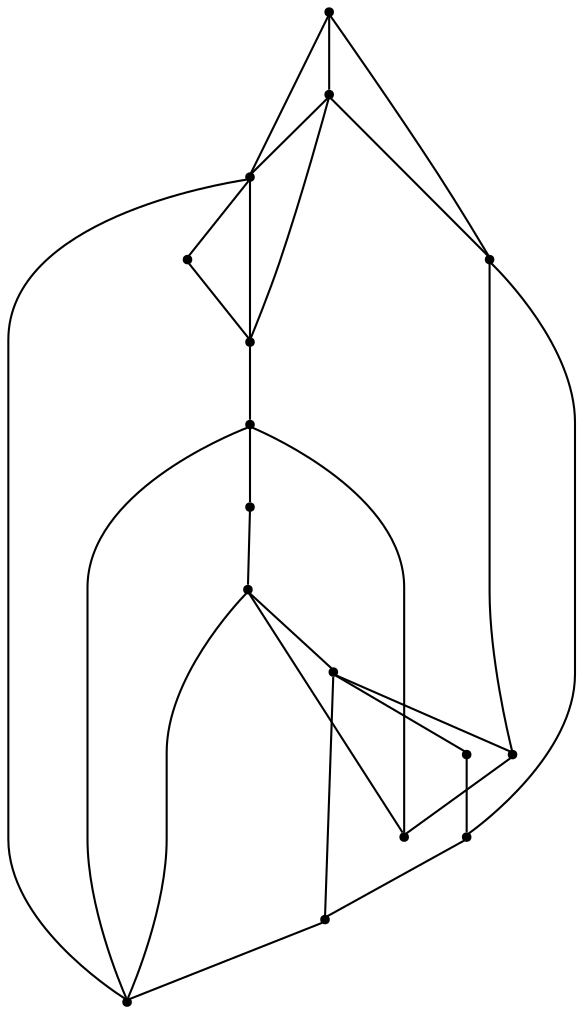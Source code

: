 graph {
  node [shape=point,comment="{\"directed\":false,\"doi\":\"10.1007/978-3-319-27261-0_19\",\"figure\":\"4 (1)\"}"]

  v0 [pos="706.7699061093223,417.90478516792666"]
  v1 [pos="674.4522374058814,417.90478516792666"]
  v2 [pos="609.8179968992051,417.90478516792666"]
  v3 [pos="577.5003281957643,417.90478516792666"]
  v4 [pos="545.1826594923234,417.90478516792666"]
  v5 [pos="512.865046428748,417.90478516792666"]
  v6 [pos="465.2272428088133,417.90478516792666"]
  v7 [pos="432.07300488213883,417.90478516792666"]
  v8 [pos="367.44186431082517,417.90478516792666"]
  v9 [pos="335.12422740159315,417.90478516792666"]
  v10 [pos="302.8055094892603,417.90478516792666"]
  v11 [pos="270.4889178146442,417.90478516792666"]
  v12 [pos="238.17127295686004,417.90478516792666"]
  v13 [pos="642.1360630302565,417.90082683743753"]
  v14 [pos="496.70745999972496,417.90082683743753"]
  v15 [pos="399.75680666085725,417.90082683743753"]

  v0 -- v11 [id="-1",pos="706.7699061093223,417.90478516792666 706.3583300757726,418.87179417858823 706.3583300757726,418.87179417858823 700.8616200731304,424.7559716775251 695.3690433176387,430.6443459605951 684.3756233123544,442.4210627329159 655.4668660932804,453.79774967218907 626.5581088742065,465.1786016017761 579.7214875230565,476.1718550816188 535.6394528381619,480.6183478706065 491.55328490611697,485.06484065959427 450.21334176340025,482.9728709445356 410.5778861570758,477.48039329801856 370.9382019209745,471.98375066118757 333.0030052212655,463.08660009289827 309.97849761649354,452.75176481465974 286.95399001172166,442.4210627329159 278.84436833745497,430.6443459605951 274.78955750032156,424.7559716775251 270.4889178146442,417.90478516792666 270.4889178146442,417.90478516792666 270.4889178146442,417.90478516792666"]
  v12 -- v2 [id="-2",pos="238.17127295686004,417.90478516792666 243.55545133155744,407.1323715561772 243.55545133155744,407.1323715561772 243.55545133155744,407.1323715561772 248.94380667044237,396.3641229347416 259.7163682039575,374.81513072092883 318.9632866835365,364.04688209949325 378.2102369573244,353.2702717036107 485.9357251156399,353.2702717036107 542.4905961377693,364.04688209949325 599.04543536569,374.81513072092883 604.4337907045749,396.3641229347416 607.1216731206653,407.1323715561772 609.8179968992051,417.90478516792666 609.8179968992051,417.90478516792666 609.8179968992051,417.90478516792666"]
  v11 -- v5 [id="-3",pos="270.4889178146442,417.90478516792666 275.87310413789385,409.8244178146265 275.87310413789385,409.8244178146265 275.87310413789385,409.8244178146265 281.2614594767788,401.7482472454594 292.03400511318944,385.5875443326783 327.04375306828877,377.50717697937813 362.05350102338804,369.43097461639184 421.3004195029671,369.43097461639184 456.3143642936344,377.50717697937813 491.3241122487337,385.5875443326783 502.0924928437852,401.7482472454594 507.4808481826701,409.8244178146265 512.865046428748,417.90478516792666 512.865046428748,417.90478516792666 512.865046428748,417.90478516792666"]
  v5 -- v4 [id="-5",pos="512.865046428748,417.90478516792666 545.1826594923234,417.90478516792666 545.1826594923234,417.90478516792666 545.1826594923234,417.90478516792666"]
  v4 -- v3 [id="-6",pos="545.1826594923234,417.90478516792666 577.5003281957643,417.90478516792666 577.5003281957643,417.90478516792666 577.5003281957643,417.90478516792666"]
  v3 -- v2 [id="-7",pos="577.5003281957643,417.90478516792666 609.8179968992051,417.90478516792666 609.8179968992051,417.90478516792666 609.8179968992051,417.90478516792666"]
  v2 -- v13 [id="-8",pos="609.8179968992051,417.90478516792666 642.1360630302565,417.90082683743753 642.1360630302565,417.90082683743753 642.1360630302565,417.90082683743753"]
  v14 -- v5 [id="-9",pos="496.70745999972496,417.90082683743753 512.865046428748,417.90478516792666 512.865046428748,417.90478516792666 512.865046428748,417.90478516792666"]
  v3 -- v7 [id="-11",pos="577.5003281957643,417.90478516792666 569.4199095023253,420.601028210509 569.4199095023253,420.601028210509 569.4199095023253,420.601028210509 561.3436081589323,423.2889094786444 545.1826753894278,428.67719877967613 523.6417491579657,431.3692768319446 502.0924928437852,434.0654880807078 475.16317947922926,434.0654880807078 459.00227850393367,431.3692768319446 442.84554256999724,428.67719877967613 437.4571872311123,423.2889094786444 432.07300488213883,417.90478516792666"]
  v3 -- v8 [id="-12",pos="577.5003281957643,417.90478516792666 574.8040680056422,423.2889094786444 574.8040680056422,423.2889094786444 574.8040680056422,423.2889094786444 572.116122001134,428.67719877967613 566.7277666622491,439.44961239142555 539.798516886111,444.83790169245725 512.8650066859869,450.222026003175 464.3906338428186,450.222026003175 432.0729969335866,444.83790169245725 399.7553282301457,439.44961239142555 383.59442725485013,428.67719877967613 375.518157705666,423.2889094786444 367.44186431082517,417.90478516792666 367.44186431082517,417.90478516792666 367.44186431082517,417.90478516792666"]
  v2 -- v1 [id="-13",pos="609.8179968992051,417.90478516792666 615.1563240504662,410.6663817344141 615.1563240504662,410.6663817344141 615.1563240504662,410.6663817344141 618.9402164339976,404.0362576496431 626.4956014596095,390.7718126959682 635.6637159348754,384.1374918270642 644.8276971629911,377.5031709581602 655.6002745936106,377.5031709581602 662.417970385509,384.4000451859346 669.2357297658251,391.2968876198898 672.0945378486874,405.08224250717245 673.5322719728371,411.84574166344515 674.1773770781765,414.8981800987681 674.531339452089,416.52124038216584 674.4522374058814,417.90478516792666"]
  v12 -- v11 [id="-14",pos="238.17127295686004,417.90478516792666 270.4889178146442,417.90478516792666 270.4889178146442,417.90478516792666 270.4889178146442,417.90478516792666"]
  v0 -- v2 [id="-15",pos="706.7699061093223,417.90478516792666 704.528891298604,412.59585323959305 702.6910588502992,406.3116141137893 696.0316982184685,395.37667049834096 689.3681407510699,384.44589187320645 677.8704645934412,368.8560787777996 664.0432267534497,363.75116778720775 650.211855666308,358.65042178692977 634.0551197323716,364.0387110879614 624.4994338512369,374.84031142572724 614.9396147229518,385.64607675380694 611.9807820590506,401.8651213248016 610.5055307684593,409.97880860061275 610.0432231004149,412.5130343148307 609.8698577248983,413.4633689576624 609.8179968992051,417.90478516792666"]
  v1 -- v8 [id="-16",pos="674.4522374058814,417.90478516792666 673.895577359882,419.47048003374414 672.599447421546,420.6570378572874 669.7275225883008,423.45576344175316 664.4933055739154,428.55650944203114 654.0333288046988,439.01638981114365 628.2583995750307,447.39679543613914 602.4834703453625,455.7605410998791 561.4102488206797,462.0447802256828 524.9127544509114,464.52848158698055 488.4152600811431,467.01634793859216 456.4935246604983,465.70364473187857 432.4230193788047,461.12797365552217 408.3525140971111,456.543972598538 392.13327074857773,448.701168662225 382.8443064854768,440.9833462291475 373.5553104281671,433.2655555898893 371.20075849764913,425.6769432379997 367.44186431082517,417.90478516792666"]
  v7 -- v6 [id="-17",pos="432.07300488213883,417.90478516792666 465.2272428088133,417.90478516792666 465.2272428088133,417.90478516792666 465.2272428088133,417.90478516792666"]
  v15 -- v7 [id="-19",pos="399.75680666085725,417.90082683743753 432.07300488213883,417.90478516792666 432.07300488213883,417.90478516792666 432.07300488213883,417.90478516792666"]
  v11 -- v10 [id="-21",pos="270.4889178146442,417.90478516792666 302.8055094892603,417.90478516792666 302.8055094892603,417.90478516792666 302.8055094892603,417.90478516792666"]
  v9 -- v8 [id="-22",pos="335.12422740159315,417.90478516792666 367.44186431082517,417.90478516792666 367.44186431082517,417.90478516792666 367.44186431082517,417.90478516792666"]
  v7 -- v9 [id="-23",pos="432.07300488213883,417.90478516792666 432.0729969335866,417.90478516792666 432.0729969335866,417.90478516792666 426.68880663606086,413.8666839864335 421.2962862558167,409.8244178146265 410.52790566076527,401.7482472454594 397.0632489784873,397.70598107365237 383.59445904905897,393.66787989215925 367.43769132091376,393.66787989215925 356.6651456845031,397.70598107365237 345.89260004809245,401.7482472454594 340.50424470920746,409.8244178146265 335.12422740159315,417.90478516792666"]
  v1 -- v0 [id="-24",pos="674.4522374058814,417.90478516792666 706.7699061093223,417.90478516792666 706.7699061093223,417.90478516792666 706.7699061093223,417.90478516792666"]
  v6 -- v14 [id="-25",pos="465.2272428088133,417.90478516792666 496.70745999972496,417.90082683743753 496.70745999972496,417.90082683743753 496.70745999972496,417.90082683743753"]
  v6 -- v10 [id="-27",pos="465.2272428088133,417.90478516792666 464.6031781289738,417.3088736148499 464.6031781289738,417.3088736148499 459.1815024592152,410.6745527459459 453.7597949952477,404.0402318770419 442.9122150259535,390.7757869233669 426.7179937197842,384.14149784828214 410.52790566076527,377.50717697937813 388.9828143879439,377.50717697937813 371.47584199261024,378.8532001086028 353.97306643284463,380.2034200219605 340.50424470920746,382.8954662804098 329.7316990727968,389.62977871066613 318.96331847774536,396.3641229347416 310.882883887202,407.1323715561772 306.84056817414626,412.52066085720884 302.8055094892603,417.90478516792666 302.8055094892603,417.90478516792666 302.8055094892603,417.90478516792666"]
  v4 -- v6 [id="-28",pos="545.1826594923234,417.90478516792666 537.3398071274038,420.9719031113595 530.0094615120249,423.8515011092102 519.6786328191528,425.15584254147683 509.3436708791302,426.46438075787654 495.99986398468707,426.20599238932004 486.3233283157175,424.6349326078691 476.6384307698206,423.06387282641816 470.62500128496526,420.18843981888136 465.2272428088133,417.90478516792666"]
  v8 -- v15 [id="-35",pos="367.44186431082517,417.90478516792666 399.75680666085725,417.90082683743753 399.75680666085725,417.90082683743753 399.75680666085725,417.90082683743753"]
  v10 -- v9 [id="-37",pos="302.8055094892603,417.90478516792666 335.12422740159315,417.90478516792666 335.12422740159315,417.90478516792666 335.12422740159315,417.90478516792666"]
  v12 -- v0 [id="-38",pos="238.17127295686004,417.90478516792666 242.20945939704148,404.4402935039087 242.20945939704148,404.4402935039087 242.20945939704148,404.4402935039087 246.24757827452916,390.9716686433961 254.32804465928137,364.04688209949325 294.7261479532656,350.5782254451614 335.12008620589063,337.1137337811435 407.8358264091068,337.1137337811435 477.8553223193054,337.1137337811435 547.8789514766543,337.1137337811435 615.2021712996263,337.1137337811435 652.9081953419521,350.5782254451614 690.6100225487099,364.04688209949325 698.690520727671,390.9716686433961 702.7286396051586,404.4402935039087 706.7709553182143,417.90478516792666 702.7286396051586,404.4402935039087 702.7286396051586,404.4402935039087 706.7699061093223,417.90478516792666 706.7699061093223,417.90478516792666 706.7699061093223,417.90478516792666"]
  v13 -- v1 [id="-42",pos="642.1360630302565,417.90082683743753 674.4522374058814,417.90478516792666 674.4522374058814,417.90478516792666 674.4522374058814,417.90478516792666"]
}